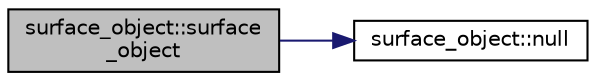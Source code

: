 digraph "surface_object::surface_object"
{
  edge [fontname="Helvetica",fontsize="10",labelfontname="Helvetica",labelfontsize="10"];
  node [fontname="Helvetica",fontsize="10",shape=record];
  rankdir="LR";
  Node0 [label="surface_object::surface\l_object",height=0.2,width=0.4,color="black", fillcolor="grey75", style="filled", fontcolor="black"];
  Node0 -> Node1 [color="midnightblue",fontsize="10",style="solid",fontname="Helvetica"];
  Node1 [label="surface_object::null",height=0.2,width=0.4,color="black", fillcolor="white", style="filled",URL="$df/df8/classsurface__object.html#a8252a4bafc5b472c16387da74e1f9d0a"];
}
